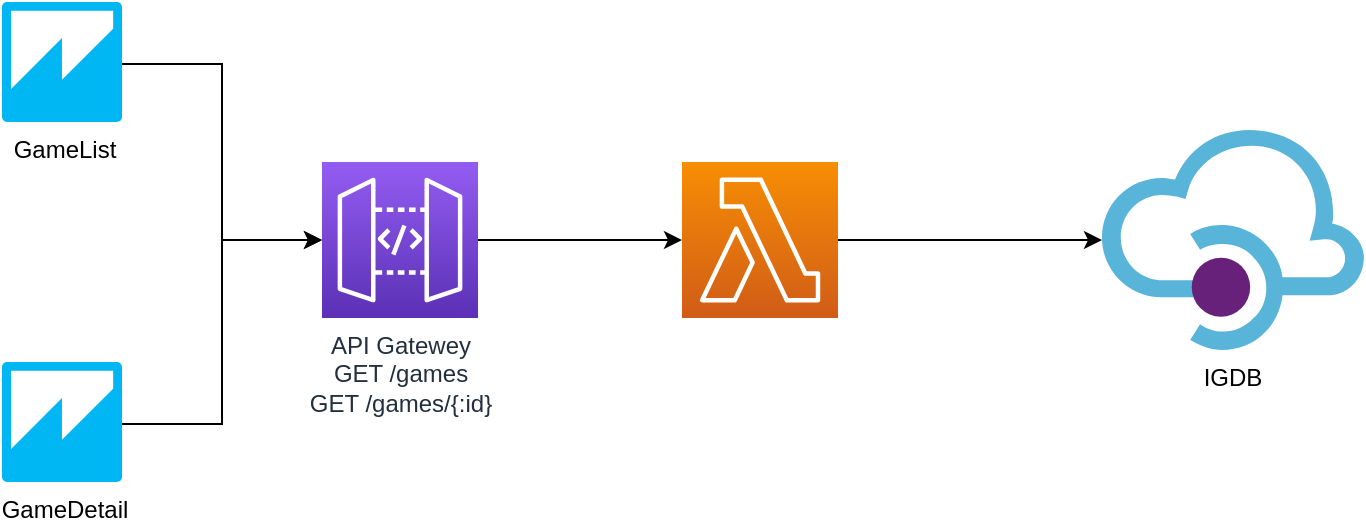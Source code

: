 <mxfile version="18.1.1" type="device"><diagram id="iu5GDVVnrgP6_Sg005Ht" name="Page-1"><mxGraphModel dx="1422" dy="762" grid="1" gridSize="10" guides="1" tooltips="1" connect="1" arrows="1" fold="1" page="1" pageScale="1" pageWidth="827" pageHeight="1169" math="0" shadow="0"><root><mxCell id="0"/><mxCell id="1" parent="0"/><mxCell id="pDEUp9vV6l8iZfO-zY5J-1" value="" style="outlineConnect=0;dashed=0;verticalLabelPosition=bottom;verticalAlign=top;align=center;html=1;shape=mxgraph.aws3.quicksight;fillColor=#00B7F4;gradientColor=none;" vertex="1" parent="1"><mxGeometry x="120" y="60" width="60" height="60" as="geometry"/></mxCell><mxCell id="pDEUp9vV6l8iZfO-zY5J-2" value="" style="outlineConnect=0;dashed=0;verticalLabelPosition=bottom;verticalAlign=top;align=center;html=1;shape=mxgraph.aws3.quicksight;fillColor=#00B7F4;gradientColor=none;" vertex="1" parent="1"><mxGeometry x="120" y="240" width="60" height="60" as="geometry"/></mxCell><mxCell id="pDEUp9vV6l8iZfO-zY5J-6" style="edgeStyle=orthogonalEdgeStyle;rounded=0;orthogonalLoop=1;jettySize=auto;html=1;entryX=0;entryY=0.5;entryDx=0;entryDy=0;entryPerimeter=0;" edge="1" parent="1" source="pDEUp9vV6l8iZfO-zY5J-3" target="pDEUp9vV6l8iZfO-zY5J-5"><mxGeometry relative="1" as="geometry"/></mxCell><mxCell id="pDEUp9vV6l8iZfO-zY5J-3" value="GameList&lt;br&gt;" style="shape=image;html=1;verticalAlign=top;verticalLabelPosition=bottom;labelBackgroundColor=#ffffff;imageAspect=0;aspect=fixed;image=https://cdn1.iconfinder.com/data/icons/ionicons-fill-vol-1/512/logo-angular-128.png" vertex="1" parent="1"><mxGeometry x="122" y="62" width="58" height="58" as="geometry"/></mxCell><mxCell id="pDEUp9vV6l8iZfO-zY5J-7" style="edgeStyle=orthogonalEdgeStyle;rounded=0;orthogonalLoop=1;jettySize=auto;html=1;entryX=0;entryY=0.5;entryDx=0;entryDy=0;entryPerimeter=0;" edge="1" parent="1" source="pDEUp9vV6l8iZfO-zY5J-4" target="pDEUp9vV6l8iZfO-zY5J-5"><mxGeometry relative="1" as="geometry"/></mxCell><mxCell id="pDEUp9vV6l8iZfO-zY5J-4" value="GameDetail" style="shape=image;html=1;verticalAlign=top;verticalLabelPosition=bottom;labelBackgroundColor=#ffffff;imageAspect=0;aspect=fixed;image=https://cdn1.iconfinder.com/data/icons/ionicons-fill-vol-1/512/logo-angular-128.png" vertex="1" parent="1"><mxGeometry x="122" y="242" width="58" height="58" as="geometry"/></mxCell><mxCell id="pDEUp9vV6l8iZfO-zY5J-15" style="edgeStyle=orthogonalEdgeStyle;rounded=0;orthogonalLoop=1;jettySize=auto;html=1;" edge="1" parent="1" source="pDEUp9vV6l8iZfO-zY5J-5" target="pDEUp9vV6l8iZfO-zY5J-9"><mxGeometry relative="1" as="geometry"/></mxCell><mxCell id="pDEUp9vV6l8iZfO-zY5J-5" value="API Gatewey&lt;br&gt;GET /games&lt;br&gt;GET /games/{:id}&lt;br&gt;" style="sketch=0;points=[[0,0,0],[0.25,0,0],[0.5,0,0],[0.75,0,0],[1,0,0],[0,1,0],[0.25,1,0],[0.5,1,0],[0.75,1,0],[1,1,0],[0,0.25,0],[0,0.5,0],[0,0.75,0],[1,0.25,0],[1,0.5,0],[1,0.75,0]];outlineConnect=0;fontColor=#232F3E;gradientColor=#945DF2;gradientDirection=north;fillColor=#5A30B5;strokeColor=#ffffff;dashed=0;verticalLabelPosition=bottom;verticalAlign=top;align=center;html=1;fontSize=12;fontStyle=0;aspect=fixed;shape=mxgraph.aws4.resourceIcon;resIcon=mxgraph.aws4.api_gateway;" vertex="1" parent="1"><mxGeometry x="280" y="140" width="78" height="78" as="geometry"/></mxCell><mxCell id="pDEUp9vV6l8iZfO-zY5J-16" style="edgeStyle=orthogonalEdgeStyle;rounded=0;orthogonalLoop=1;jettySize=auto;html=1;" edge="1" parent="1" source="pDEUp9vV6l8iZfO-zY5J-9" target="pDEUp9vV6l8iZfO-zY5J-14"><mxGeometry relative="1" as="geometry"/></mxCell><mxCell id="pDEUp9vV6l8iZfO-zY5J-9" value="" style="sketch=0;points=[[0,0,0],[0.25,0,0],[0.5,0,0],[0.75,0,0],[1,0,0],[0,1,0],[0.25,1,0],[0.5,1,0],[0.75,1,0],[1,1,0],[0,0.25,0],[0,0.5,0],[0,0.75,0],[1,0.25,0],[1,0.5,0],[1,0.75,0]];outlineConnect=0;fontColor=#232F3E;gradientColor=#F78E04;gradientDirection=north;fillColor=#D05C17;strokeColor=#ffffff;dashed=0;verticalLabelPosition=bottom;verticalAlign=top;align=center;html=1;fontSize=12;fontStyle=0;aspect=fixed;shape=mxgraph.aws4.resourceIcon;resIcon=mxgraph.aws4.lambda;" vertex="1" parent="1"><mxGeometry x="460" y="140" width="78" height="78" as="geometry"/></mxCell><mxCell id="pDEUp9vV6l8iZfO-zY5J-14" value="IGDB" style="sketch=0;aspect=fixed;html=1;points=[];align=center;image;fontSize=12;image=img/lib/mscae/API_Management.svg;" vertex="1" parent="1"><mxGeometry x="670" y="124" width="130.95" height="110" as="geometry"/></mxCell></root></mxGraphModel></diagram></mxfile>